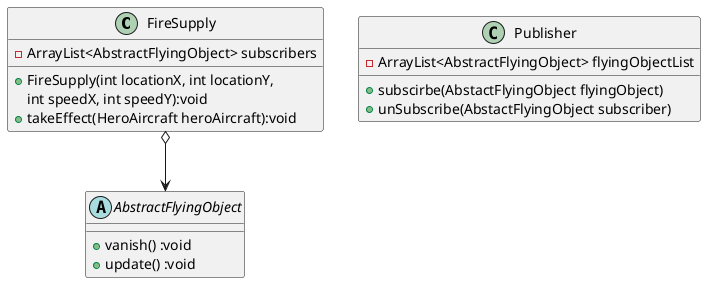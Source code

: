 @startuml

class FireSupply{
    - ArrayList<AbstractFlyingObject> subscribers
    + FireSupply(int locationX, int locationY,
        int speedX, int speedY):void
    + takeEffect(HeroAircraft heroAircraft):void
}

class Publisher{
    - ArrayList<AbstractFlyingObject> flyingObjectList
    + subscirbe(AbstactFlyingObject flyingObject)
    + unSubscribe(AbstactFlyingObject subscriber)
}
FireSupply o--> AbstractFlyingObject
Abstract AbstractFlyingObject{
    + vanish() :void
    + update() :void
    }
@enduml